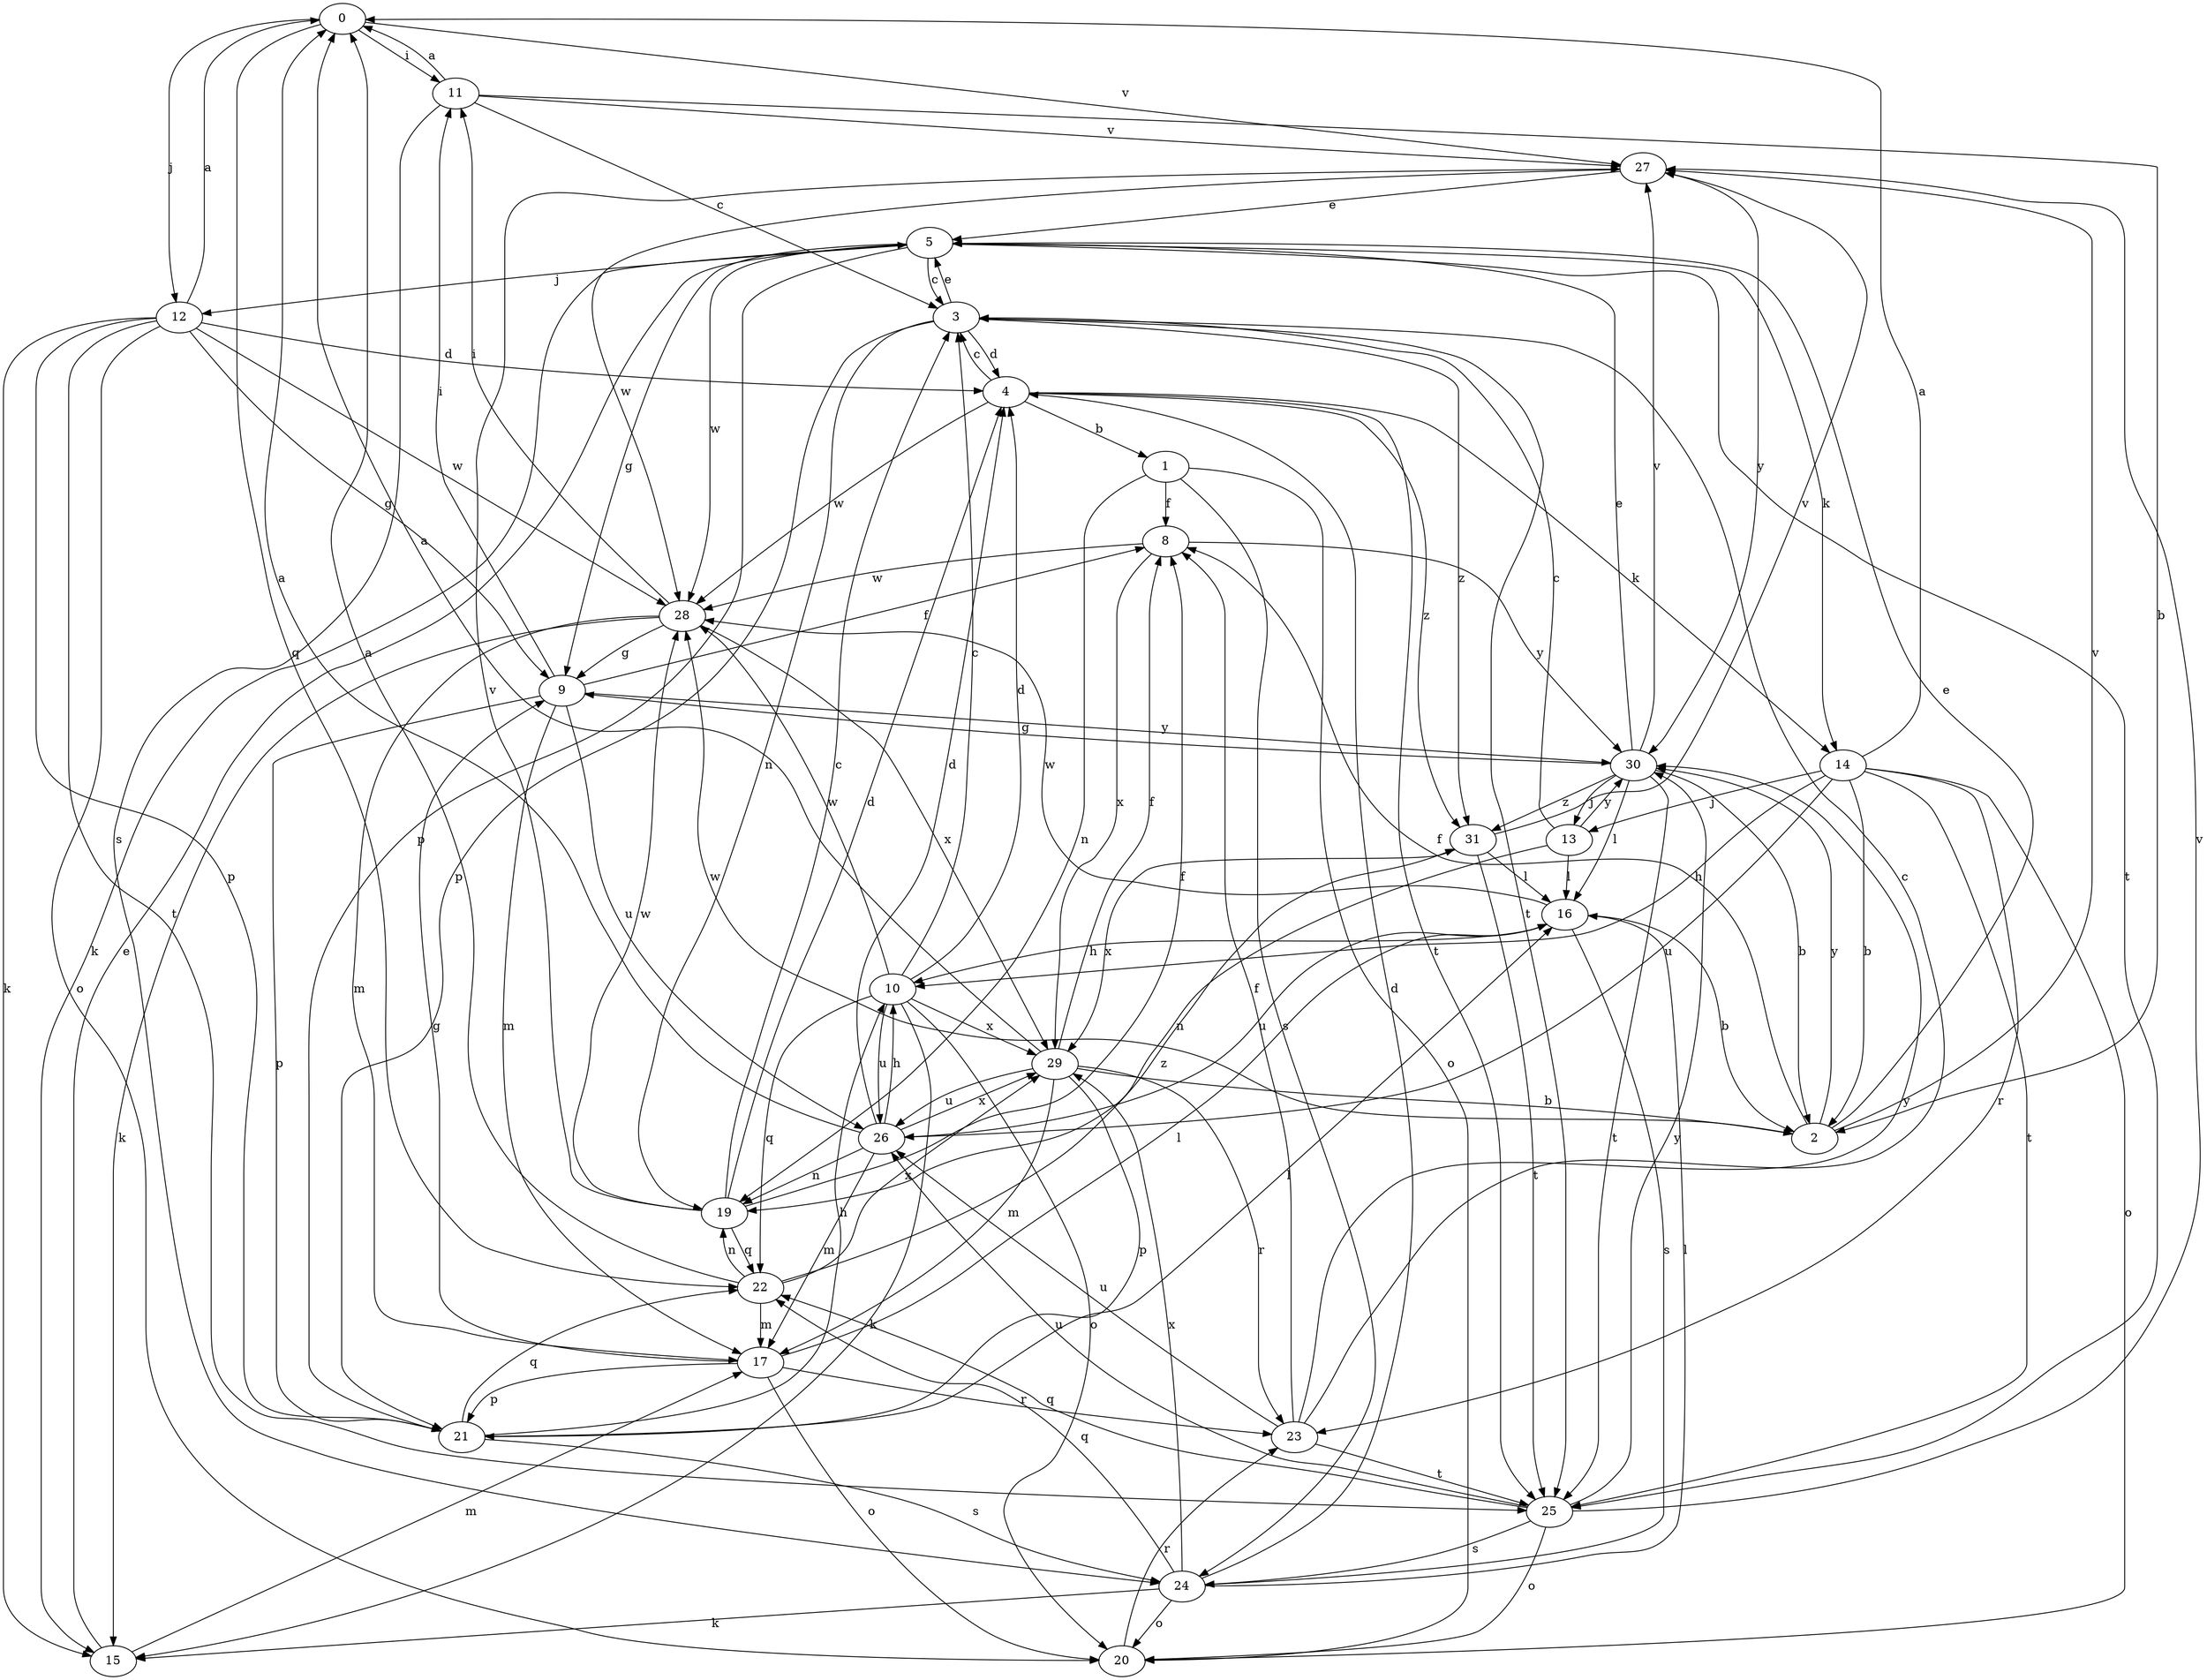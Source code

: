 strict digraph  {
0;
1;
2;
3;
4;
5;
8;
9;
10;
11;
12;
13;
14;
15;
16;
17;
19;
20;
21;
22;
23;
24;
25;
26;
27;
28;
29;
30;
31;
0 -> 11  [label=i];
0 -> 12  [label=j];
0 -> 22  [label=q];
0 -> 27  [label=v];
1 -> 8  [label=f];
1 -> 19  [label=n];
1 -> 20  [label=o];
1 -> 24  [label=s];
2 -> 5  [label=e];
2 -> 8  [label=f];
2 -> 27  [label=v];
2 -> 28  [label=w];
2 -> 30  [label=y];
3 -> 4  [label=d];
3 -> 5  [label=e];
3 -> 19  [label=n];
3 -> 21  [label=p];
3 -> 25  [label=t];
3 -> 31  [label=z];
4 -> 1  [label=b];
4 -> 3  [label=c];
4 -> 14  [label=k];
4 -> 25  [label=t];
4 -> 28  [label=w];
4 -> 31  [label=z];
5 -> 3  [label=c];
5 -> 9  [label=g];
5 -> 12  [label=j];
5 -> 14  [label=k];
5 -> 15  [label=k];
5 -> 21  [label=p];
5 -> 25  [label=t];
5 -> 28  [label=w];
8 -> 28  [label=w];
8 -> 29  [label=x];
8 -> 30  [label=y];
9 -> 8  [label=f];
9 -> 11  [label=i];
9 -> 17  [label=m];
9 -> 21  [label=p];
9 -> 26  [label=u];
9 -> 30  [label=y];
10 -> 3  [label=c];
10 -> 4  [label=d];
10 -> 15  [label=k];
10 -> 20  [label=o];
10 -> 22  [label=q];
10 -> 26  [label=u];
10 -> 28  [label=w];
10 -> 29  [label=x];
11 -> 0  [label=a];
11 -> 2  [label=b];
11 -> 3  [label=c];
11 -> 24  [label=s];
11 -> 27  [label=v];
12 -> 0  [label=a];
12 -> 4  [label=d];
12 -> 9  [label=g];
12 -> 15  [label=k];
12 -> 20  [label=o];
12 -> 21  [label=p];
12 -> 25  [label=t];
12 -> 28  [label=w];
13 -> 3  [label=c];
13 -> 16  [label=l];
13 -> 19  [label=n];
13 -> 30  [label=y];
14 -> 0  [label=a];
14 -> 2  [label=b];
14 -> 10  [label=h];
14 -> 13  [label=j];
14 -> 20  [label=o];
14 -> 23  [label=r];
14 -> 25  [label=t];
14 -> 26  [label=u];
15 -> 5  [label=e];
15 -> 17  [label=m];
16 -> 2  [label=b];
16 -> 10  [label=h];
16 -> 24  [label=s];
16 -> 26  [label=u];
16 -> 28  [label=w];
17 -> 9  [label=g];
17 -> 16  [label=l];
17 -> 20  [label=o];
17 -> 21  [label=p];
17 -> 23  [label=r];
19 -> 3  [label=c];
19 -> 4  [label=d];
19 -> 8  [label=f];
19 -> 22  [label=q];
19 -> 27  [label=v];
19 -> 28  [label=w];
20 -> 23  [label=r];
21 -> 10  [label=h];
21 -> 16  [label=l];
21 -> 22  [label=q];
21 -> 24  [label=s];
22 -> 0  [label=a];
22 -> 17  [label=m];
22 -> 19  [label=n];
22 -> 29  [label=x];
22 -> 31  [label=z];
23 -> 3  [label=c];
23 -> 8  [label=f];
23 -> 25  [label=t];
23 -> 26  [label=u];
23 -> 30  [label=y];
24 -> 4  [label=d];
24 -> 15  [label=k];
24 -> 16  [label=l];
24 -> 20  [label=o];
24 -> 22  [label=q];
24 -> 29  [label=x];
25 -> 20  [label=o];
25 -> 22  [label=q];
25 -> 24  [label=s];
25 -> 26  [label=u];
25 -> 27  [label=v];
25 -> 30  [label=y];
26 -> 0  [label=a];
26 -> 4  [label=d];
26 -> 10  [label=h];
26 -> 17  [label=m];
26 -> 19  [label=n];
26 -> 29  [label=x];
27 -> 5  [label=e];
27 -> 28  [label=w];
27 -> 30  [label=y];
28 -> 9  [label=g];
28 -> 11  [label=i];
28 -> 15  [label=k];
28 -> 17  [label=m];
28 -> 29  [label=x];
29 -> 0  [label=a];
29 -> 2  [label=b];
29 -> 8  [label=f];
29 -> 17  [label=m];
29 -> 21  [label=p];
29 -> 23  [label=r];
29 -> 26  [label=u];
30 -> 2  [label=b];
30 -> 5  [label=e];
30 -> 9  [label=g];
30 -> 13  [label=j];
30 -> 16  [label=l];
30 -> 25  [label=t];
30 -> 27  [label=v];
30 -> 31  [label=z];
31 -> 16  [label=l];
31 -> 25  [label=t];
31 -> 27  [label=v];
31 -> 29  [label=x];
}
